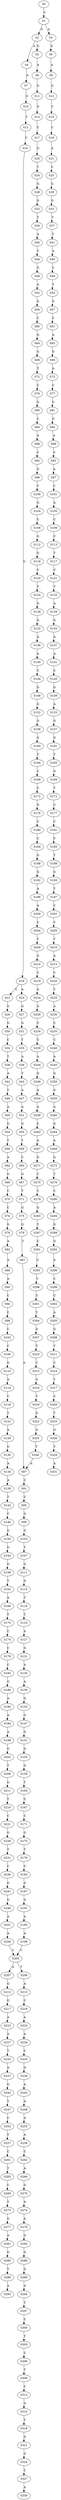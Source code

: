 strict digraph  {
	S0 -> S1 [ label = C ];
	S1 -> S2 [ label = G ];
	S1 -> S3 [ label = A ];
	S2 -> S4 [ label = A ];
	S2 -> S5 [ label = G ];
	S3 -> S6 [ label = G ];
	S4 -> S7 [ label = A ];
	S5 -> S8 [ label = A ];
	S6 -> S9 [ label = A ];
	S7 -> S10 [ label = G ];
	S8 -> S11 [ label = G ];
	S9 -> S12 [ label = G ];
	S10 -> S13 [ label = T ];
	S11 -> S14 [ label = G ];
	S12 -> S15 [ label = C ];
	S13 -> S16 [ label = C ];
	S14 -> S17 [ label = C ];
	S15 -> S18 [ label = C ];
	S16 -> S19 [ label = G ];
	S17 -> S20 [ label = G ];
	S18 -> S21 [ label = A ];
	S19 -> S22 [ label = C ];
	S19 -> S23 [ label = A ];
	S20 -> S24 [ label = T ];
	S21 -> S25 [ label = C ];
	S22 -> S26 [ label = G ];
	S23 -> S27 [ label = G ];
	S24 -> S28 [ label = G ];
	S25 -> S29 [ label = G ];
	S26 -> S30 [ label = G ];
	S27 -> S31 [ label = G ];
	S28 -> S32 [ label = G ];
	S29 -> S33 [ label = G ];
	S30 -> S34 [ label = C ];
	S31 -> S35 [ label = T ];
	S32 -> S36 [ label = T ];
	S33 -> S37 [ label = T ];
	S34 -> S38 [ label = T ];
	S35 -> S39 [ label = A ];
	S36 -> S40 [ label = A ];
	S37 -> S41 [ label = T ];
	S38 -> S42 [ label = A ];
	S39 -> S43 [ label = T ];
	S40 -> S44 [ label = T ];
	S41 -> S45 [ label = A ];
	S42 -> S46 [ label = T ];
	S43 -> S47 [ label = A ];
	S44 -> S48 [ label = G ];
	S45 -> S49 [ label = C ];
	S46 -> S50 [ label = A ];
	S47 -> S51 [ label = A ];
	S48 -> S52 [ label = A ];
	S49 -> S53 [ label = T ];
	S50 -> S54 [ label = G ];
	S51 -> S55 [ label = G ];
	S52 -> S56 [ label = G ];
	S53 -> S57 [ label = G ];
	S54 -> S58 [ label = T ];
	S55 -> S59 [ label = T ];
	S56 -> S60 [ label = C ];
	S57 -> S61 [ label = C ];
	S58 -> S62 [ label = A ];
	S59 -> S63 [ label = C ];
	S60 -> S64 [ label = G ];
	S61 -> S65 [ label = A ];
	S62 -> S66 [ label = G ];
	S63 -> S67 [ label = G ];
	S64 -> S68 [ label = G ];
	S65 -> S69 [ label = G ];
	S66 -> S70 [ label = C ];
	S67 -> S71 [ label = T ];
	S68 -> S72 [ label = T ];
	S69 -> S73 [ label = A ];
	S70 -> S74 [ label = C ];
	S71 -> S75 [ label = G ];
	S72 -> S76 [ label = C ];
	S73 -> S77 [ label = C ];
	S74 -> S78 [ label = G ];
	S75 -> S79 [ label = G ];
	S76 -> S80 [ label = G ];
	S77 -> S81 [ label = G ];
	S78 -> S82 [ label = A ];
	S79 -> S83 [ label = T ];
	S80 -> S84 [ label = C ];
	S81 -> S85 [ label = G ];
	S82 -> S86 [ label = A ];
	S83 -> S87 [ label = A ];
	S84 -> S88 [ label = A ];
	S85 -> S89 [ label = A ];
	S86 -> S90 [ label = A ];
	S87 -> S91 [ label = C ];
	S88 -> S92 [ label = C ];
	S89 -> S93 [ label = C ];
	S90 -> S94 [ label = C ];
	S91 -> S95 [ label = C ];
	S92 -> S96 [ label = G ];
	S93 -> S97 [ label = A ];
	S94 -> S98 [ label = C ];
	S95 -> S99 [ label = G ];
	S96 -> S100 [ label = C ];
	S97 -> S101 [ label = C ];
	S98 -> S102 [ label = C ];
	S99 -> S103 [ label = G ];
	S100 -> S104 [ label = G ];
	S101 -> S105 [ label = A ];
	S102 -> S106 [ label = C ];
	S103 -> S107 [ label = T ];
	S104 -> S108 [ label = C ];
	S105 -> S109 [ label = C ];
	S106 -> S110 [ label = G ];
	S107 -> S111 [ label = G ];
	S108 -> S112 [ label = G ];
	S109 -> S113 [ label = C ];
	S110 -> S114 [ label = A ];
	S111 -> S115 [ label = G ];
	S112 -> S116 [ label = G ];
	S113 -> S117 [ label = T ];
	S114 -> S118 [ label = C ];
	S115 -> S119 [ label = T ];
	S116 -> S120 [ label = C ];
	S117 -> S121 [ label = C ];
	S118 -> S122 [ label = T ];
	S119 -> S123 [ label = T ];
	S120 -> S124 [ label = T ];
	S121 -> S125 [ label = T ];
	S122 -> S126 [ label = A ];
	S123 -> S127 [ label = A ];
	S124 -> S128 [ label = G ];
	S125 -> S129 [ label = A ];
	S126 -> S130 [ label = G ];
	S127 -> S131 [ label = G ];
	S128 -> S132 [ label = G ];
	S129 -> S133 [ label = G ];
	S130 -> S134 [ label = A ];
	S131 -> S135 [ label = A ];
	S132 -> S136 [ label = A ];
	S133 -> S137 [ label = A ];
	S134 -> S138 [ label = A ];
	S135 -> S139 [ label = A ];
	S136 -> S140 [ label = A ];
	S137 -> S141 [ label = A ];
	S138 -> S142 [ label = T ];
	S139 -> S143 [ label = G ];
	S140 -> S144 [ label = T ];
	S141 -> S145 [ label = C ];
	S142 -> S146 [ label = C ];
	S143 -> S147 [ label = G ];
	S144 -> S148 [ label = G ];
	S145 -> S149 [ label = G ];
	S146 -> S150 [ label = G ];
	S147 -> S151 [ label = G ];
	S148 -> S152 [ label = G ];
	S149 -> S153 [ label = A ];
	S150 -> S154 [ label = G ];
	S151 -> S155 [ label = G ];
	S152 -> S156 [ label = G ];
	S153 -> S157 [ label = G ];
	S154 -> S158 [ label = G ];
	S155 -> S159 [ label = G ];
	S156 -> S160 [ label = G ];
	S157 -> S161 [ label = G ];
	S158 -> S162 [ label = T ];
	S159 -> S163 [ label = T ];
	S160 -> S164 [ label = T ];
	S161 -> S165 [ label = T ];
	S162 -> S166 [ label = A ];
	S163 -> S167 [ label = C ];
	S164 -> S168 [ label = C ];
	S165 -> S169 [ label = G ];
	S166 -> S170 [ label = T ];
	S167 -> S171 [ label = C ];
	S168 -> S172 [ label = C ];
	S169 -> S173 [ label = T ];
	S170 -> S174 [ label = C ];
	S171 -> S175 [ label = G ];
	S172 -> S176 [ label = G ];
	S173 -> S177 [ label = C ];
	S174 -> S178 [ label = C ];
	S175 -> S179 [ label = T ];
	S176 -> S180 [ label = C ];
	S177 -> S181 [ label = C ];
	S178 -> S182 [ label = C ];
	S179 -> S183 [ label = C ];
	S180 -> S184 [ label = C ];
	S181 -> S185 [ label = C ];
	S182 -> S186 [ label = G ];
	S183 -> S187 [ label = G ];
	S184 -> S188 [ label = G ];
	S185 -> S189 [ label = T ];
	S186 -> S190 [ label = A ];
	S187 -> S191 [ label = G ];
	S188 -> S192 [ label = G ];
	S189 -> S193 [ label = G ];
	S190 -> S194 [ label = A ];
	S191 -> S195 [ label = A ];
	S192 -> S196 [ label = A ];
	S193 -> S197 [ label = T ];
	S194 -> S198 [ label = A ];
	S195 -> S199 [ label = A ];
	S196 -> S200 [ label = A ];
	S197 -> S201 [ label = C ];
	S198 -> S202 [ label = G ];
	S199 -> S203 [ label = C ];
	S200 -> S204 [ label = C ];
	S201 -> S205 [ label = C ];
	S202 -> S206 [ label = T ];
	S203 -> S207 [ label = A ];
	S203 -> S208 [ label = T ];
	S204 -> S209 [ label = T ];
	S205 -> S210 [ label = T ];
	S206 -> S211 [ label = G ];
	S207 -> S212 [ label = G ];
	S208 -> S213 [ label = A ];
	S209 -> S214 [ label = G ];
	S210 -> S215 [ label = A ];
	S211 -> S216 [ label = T ];
	S212 -> S217 [ label = G ];
	S213 -> S218 [ label = C ];
	S214 -> S219 [ label = C ];
	S215 -> S220 [ label = C ];
	S216 -> S221 [ label = C ];
	S217 -> S222 [ label = A ];
	S218 -> S223 [ label = A ];
	S219 -> S224 [ label = A ];
	S220 -> S225 [ label = T ];
	S221 -> S226 [ label = G ];
	S222 -> S227 [ label = A ];
	S223 -> S228 [ label = A ];
	S224 -> S229 [ label = A ];
	S225 -> S230 [ label = A ];
	S226 -> S231 [ label = T ];
	S227 -> S232 [ label = T ];
	S228 -> S233 [ label = C ];
	S229 -> S234 [ label = C ];
	S230 -> S235 [ label = C ];
	S231 -> S236 [ label = C ];
	S232 -> S237 [ label = A ];
	S233 -> S238 [ label = G ];
	S234 -> S239 [ label = C ];
	S235 -> S240 [ label = C ];
	S236 -> S241 [ label = G ];
	S237 -> S242 [ label = G ];
	S238 -> S243 [ label = A ];
	S239 -> S244 [ label = A ];
	S240 -> S245 [ label = A ];
	S241 -> S246 [ label = G ];
	S242 -> S247 [ label = T ];
	S243 -> S248 [ label = A ];
	S244 -> S249 [ label = G ];
	S245 -> S250 [ label = G ];
	S246 -> S251 [ label = A ];
	S247 -> S252 [ label = C ];
	S248 -> S253 [ label = A ];
	S249 -> S254 [ label = A ];
	S250 -> S255 [ label = G ];
	S251 -> S256 [ label = A ];
	S252 -> S257 [ label = T ];
	S253 -> S258 [ label = A ];
	S254 -> S259 [ label = A ];
	S255 -> S260 [ label = A ];
	S256 -> S203 [ label = C ];
	S257 -> S261 [ label = C ];
	S258 -> S262 [ label = C ];
	S259 -> S263 [ label = C ];
	S260 -> S264 [ label = G ];
	S261 -> S265 [ label = T ];
	S262 -> S266 [ label = A ];
	S263 -> S267 [ label = A ];
	S264 -> S268 [ label = A ];
	S265 -> S269 [ label = C ];
	S266 -> S270 [ label = G ];
	S267 -> S271 [ label = G ];
	S268 -> S272 [ label = G ];
	S269 -> S273 [ label = T ];
	S270 -> S274 [ label = A ];
	S271 -> S275 [ label = C ];
	S272 -> S276 [ label = T ];
	S273 -> S277 [ label = G ];
	S274 -> S278 [ label = A ];
	S275 -> S279 [ label = C ];
	S276 -> S280 [ label = C ];
	S277 -> S281 [ label = A ];
	S278 -> S282 [ label = G ];
	S279 -> S283 [ label = G ];
	S280 -> S284 [ label = A ];
	S281 -> S285 [ label = G ];
	S282 -> S286 [ label = G ];
	S283 -> S287 [ label = T ];
	S284 -> S288 [ label = G ];
	S285 -> S289 [ label = T ];
	S286 -> S290 [ label = G ];
	S287 -> S291 [ label = C ];
	S288 -> S292 [ label = G ];
	S289 -> S293 [ label = A ];
	S290 -> S294 [ label = G ];
	S291 -> S295 [ label = C ];
	S292 -> S296 [ label = A ];
	S294 -> S297 [ label = T ];
	S295 -> S298 [ label = T ];
	S296 -> S299 [ label = C ];
	S297 -> S300 [ label = C ];
	S298 -> S301 [ label = C ];
	S299 -> S302 [ label = C ];
	S300 -> S303 [ label = T ];
	S301 -> S304 [ label = T ];
	S302 -> S305 [ label = A ];
	S303 -> S306 [ label = C ];
	S304 -> S307 [ label = G ];
	S305 -> S308 [ label = G ];
	S306 -> S309 [ label = T ];
	S307 -> S310 [ label = T ];
	S308 -> S311 [ label = T ];
	S309 -> S312 [ label = C ];
	S310 -> S313 [ label = C ];
	S311 -> S314 [ label = C ];
	S312 -> S315 [ label = G ];
	S313 -> S316 [ label = G ];
	S314 -> S317 [ label = T ];
	S315 -> S318 [ label = T ];
	S316 -> S319 [ label = T ];
	S317 -> S320 [ label = C ];
	S318 -> S321 [ label = G ];
	S319 -> S322 [ label = G ];
	S320 -> S323 [ label = T ];
	S321 -> S324 [ label = G ];
	S322 -> S325 [ label = G ];
	S323 -> S326 [ label = G ];
	S324 -> S327 [ label = T ];
	S325 -> S328 [ label = T ];
	S326 -> S329 [ label = T ];
	S327 -> S330 [ label = A ];
	S328 -> S87 [ label = A ];
	S329 -> S331 [ label = A ];
}
